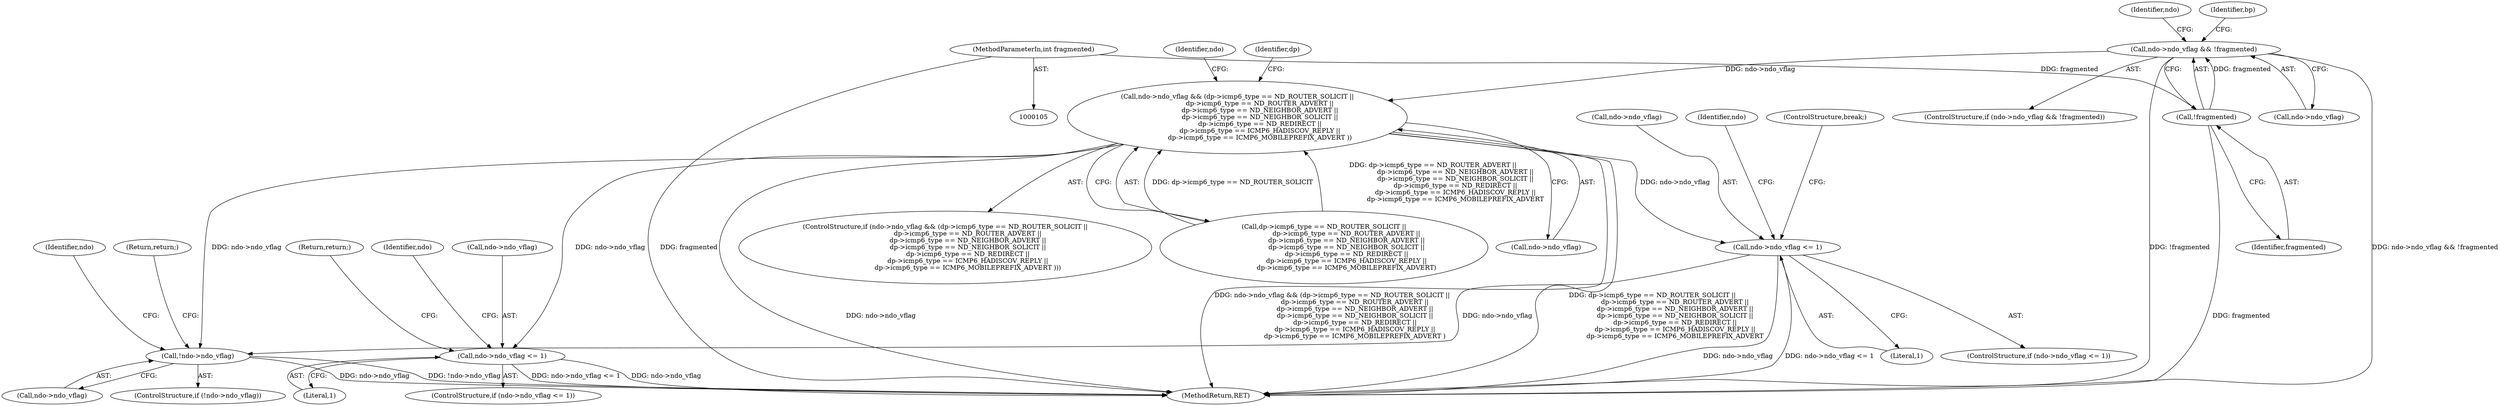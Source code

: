 digraph "0_tcpdump_67c7126062d59729cd421bb38f9594015c9907ba@pointer" {
"1000146" [label="(Call,ndo->ndo_vflag && !fragmented)"];
"1000150" [label="(Call,!fragmented)"];
"1000110" [label="(MethodParameterIn,int fragmented)"];
"1000207" [label="(Call,ndo->ndo_vflag && (dp->icmp6_type == ND_ROUTER_SOLICIT ||\n                      dp->icmp6_type == ND_ROUTER_ADVERT ||\n                      dp->icmp6_type == ND_NEIGHBOR_ADVERT ||\n                      dp->icmp6_type == ND_NEIGHBOR_SOLICIT ||\n                      dp->icmp6_type == ND_REDIRECT ||\n                      dp->icmp6_type == ICMP6_HADISCOV_REPLY ||\n                      dp->icmp6_type == ICMP6_MOBILEPREFIX_ADVERT ))"];
"1000399" [label="(Call,ndo->ndo_vflag <= 1)"];
"1001000" [label="(Call,!ndo->ndo_vflag)"];
"1000988" [label="(Call,ndo->ndo_vflag <= 1)"];
"1000403" [label="(Literal,1)"];
"1000150" [label="(Call,!fragmented)"];
"1000197" [label="(Identifier,ndo)"];
"1000999" [label="(ControlStructure,if (!ndo->ndo_vflag))"];
"1001010" [label="(Return,return;)"];
"1000158" [label="(Identifier,bp)"];
"1000146" [label="(Call,ndo->ndo_vflag && !fragmented)"];
"1001001" [label="(Call,ndo->ndo_vflag)"];
"1000406" [label="(Identifier,ndo)"];
"1000211" [label="(Call,dp->icmp6_type == ND_ROUTER_SOLICIT ||\n                      dp->icmp6_type == ND_ROUTER_ADVERT ||\n                      dp->icmp6_type == ND_NEIGHBOR_ADVERT ||\n                      dp->icmp6_type == ND_NEIGHBOR_SOLICIT ||\n                      dp->icmp6_type == ND_REDIRECT ||\n                      dp->icmp6_type == ICMP6_HADISCOV_REPLY ||\n                      dp->icmp6_type == ICMP6_MOBILEPREFIX_ADVERT)"];
"1000992" [label="(Literal,1)"];
"1000254" [label="(Identifier,ndo)"];
"1001000" [label="(Call,!ndo->ndo_vflag)"];
"1000206" [label="(ControlStructure,if (ndo->ndo_vflag && (dp->icmp6_type == ND_ROUTER_SOLICIT ||\n                      dp->icmp6_type == ND_ROUTER_ADVERT ||\n                      dp->icmp6_type == ND_NEIGHBOR_ADVERT ||\n                      dp->icmp6_type == ND_NEIGHBOR_SOLICIT ||\n                      dp->icmp6_type == ND_REDIRECT ||\n                      dp->icmp6_type == ICMP6_HADISCOV_REPLY ||\n                      dp->icmp6_type == ICMP6_MOBILEPREFIX_ADVERT )))"];
"1000988" [label="(Call,ndo->ndo_vflag <= 1)"];
"1000398" [label="(ControlStructure,if (ndo->ndo_vflag <= 1))"];
"1000994" [label="(Identifier,ndo)"];
"1000110" [label="(MethodParameterIn,int fragmented)"];
"1000260" [label="(Identifier,dp)"];
"1001006" [label="(Identifier,ndo)"];
"1000411" [label="(ControlStructure,break;)"];
"1000987" [label="(ControlStructure,if (ndo->ndo_vflag <= 1))"];
"1000399" [label="(Call,ndo->ndo_vflag <= 1)"];
"1000208" [label="(Call,ndo->ndo_vflag)"];
"1000400" [label="(Call,ndo->ndo_vflag)"];
"1000147" [label="(Call,ndo->ndo_vflag)"];
"1000151" [label="(Identifier,fragmented)"];
"1000145" [label="(ControlStructure,if (ndo->ndo_vflag && !fragmented))"];
"1001016" [label="(MethodReturn,RET)"];
"1000207" [label="(Call,ndo->ndo_vflag && (dp->icmp6_type == ND_ROUTER_SOLICIT ||\n                      dp->icmp6_type == ND_ROUTER_ADVERT ||\n                      dp->icmp6_type == ND_NEIGHBOR_ADVERT ||\n                      dp->icmp6_type == ND_NEIGHBOR_SOLICIT ||\n                      dp->icmp6_type == ND_REDIRECT ||\n                      dp->icmp6_type == ICMP6_HADISCOV_REPLY ||\n                      dp->icmp6_type == ICMP6_MOBILEPREFIX_ADVERT ))"];
"1000989" [label="(Call,ndo->ndo_vflag)"];
"1000998" [label="(Return,return;)"];
"1000146" -> "1000145"  [label="AST: "];
"1000146" -> "1000147"  [label="CFG: "];
"1000146" -> "1000150"  [label="CFG: "];
"1000147" -> "1000146"  [label="AST: "];
"1000150" -> "1000146"  [label="AST: "];
"1000158" -> "1000146"  [label="CFG: "];
"1000197" -> "1000146"  [label="CFG: "];
"1000146" -> "1001016"  [label="DDG: !fragmented"];
"1000146" -> "1001016"  [label="DDG: ndo->ndo_vflag && !fragmented"];
"1000150" -> "1000146"  [label="DDG: fragmented"];
"1000146" -> "1000207"  [label="DDG: ndo->ndo_vflag"];
"1000150" -> "1000151"  [label="CFG: "];
"1000151" -> "1000150"  [label="AST: "];
"1000150" -> "1001016"  [label="DDG: fragmented"];
"1000110" -> "1000150"  [label="DDG: fragmented"];
"1000110" -> "1000105"  [label="AST: "];
"1000110" -> "1001016"  [label="DDG: fragmented"];
"1000207" -> "1000206"  [label="AST: "];
"1000207" -> "1000208"  [label="CFG: "];
"1000207" -> "1000211"  [label="CFG: "];
"1000208" -> "1000207"  [label="AST: "];
"1000211" -> "1000207"  [label="AST: "];
"1000254" -> "1000207"  [label="CFG: "];
"1000260" -> "1000207"  [label="CFG: "];
"1000207" -> "1001016"  [label="DDG: ndo->ndo_vflag"];
"1000207" -> "1001016"  [label="DDG: ndo->ndo_vflag && (dp->icmp6_type == ND_ROUTER_SOLICIT ||\n                      dp->icmp6_type == ND_ROUTER_ADVERT ||\n                      dp->icmp6_type == ND_NEIGHBOR_ADVERT ||\n                      dp->icmp6_type == ND_NEIGHBOR_SOLICIT ||\n                      dp->icmp6_type == ND_REDIRECT ||\n                      dp->icmp6_type == ICMP6_HADISCOV_REPLY ||\n                      dp->icmp6_type == ICMP6_MOBILEPREFIX_ADVERT )"];
"1000207" -> "1001016"  [label="DDG: dp->icmp6_type == ND_ROUTER_SOLICIT ||\n                      dp->icmp6_type == ND_ROUTER_ADVERT ||\n                      dp->icmp6_type == ND_NEIGHBOR_ADVERT ||\n                      dp->icmp6_type == ND_NEIGHBOR_SOLICIT ||\n                      dp->icmp6_type == ND_REDIRECT ||\n                      dp->icmp6_type == ICMP6_HADISCOV_REPLY ||\n                      dp->icmp6_type == ICMP6_MOBILEPREFIX_ADVERT"];
"1000211" -> "1000207"  [label="DDG: dp->icmp6_type == ND_ROUTER_SOLICIT"];
"1000211" -> "1000207"  [label="DDG: dp->icmp6_type == ND_ROUTER_ADVERT ||\n                      dp->icmp6_type == ND_NEIGHBOR_ADVERT ||\n                      dp->icmp6_type == ND_NEIGHBOR_SOLICIT ||\n                      dp->icmp6_type == ND_REDIRECT ||\n                      dp->icmp6_type == ICMP6_HADISCOV_REPLY ||\n                      dp->icmp6_type == ICMP6_MOBILEPREFIX_ADVERT"];
"1000207" -> "1000399"  [label="DDG: ndo->ndo_vflag"];
"1000207" -> "1000988"  [label="DDG: ndo->ndo_vflag"];
"1000207" -> "1001000"  [label="DDG: ndo->ndo_vflag"];
"1000399" -> "1000398"  [label="AST: "];
"1000399" -> "1000403"  [label="CFG: "];
"1000400" -> "1000399"  [label="AST: "];
"1000403" -> "1000399"  [label="AST: "];
"1000406" -> "1000399"  [label="CFG: "];
"1000411" -> "1000399"  [label="CFG: "];
"1000399" -> "1001016"  [label="DDG: ndo->ndo_vflag"];
"1000399" -> "1001016"  [label="DDG: ndo->ndo_vflag <= 1"];
"1000399" -> "1001000"  [label="DDG: ndo->ndo_vflag"];
"1001000" -> "1000999"  [label="AST: "];
"1001000" -> "1001001"  [label="CFG: "];
"1001001" -> "1001000"  [label="AST: "];
"1001006" -> "1001000"  [label="CFG: "];
"1001010" -> "1001000"  [label="CFG: "];
"1001000" -> "1001016"  [label="DDG: ndo->ndo_vflag"];
"1001000" -> "1001016"  [label="DDG: !ndo->ndo_vflag"];
"1000988" -> "1000987"  [label="AST: "];
"1000988" -> "1000992"  [label="CFG: "];
"1000989" -> "1000988"  [label="AST: "];
"1000992" -> "1000988"  [label="AST: "];
"1000994" -> "1000988"  [label="CFG: "];
"1000998" -> "1000988"  [label="CFG: "];
"1000988" -> "1001016"  [label="DDG: ndo->ndo_vflag <= 1"];
"1000988" -> "1001016"  [label="DDG: ndo->ndo_vflag"];
}
